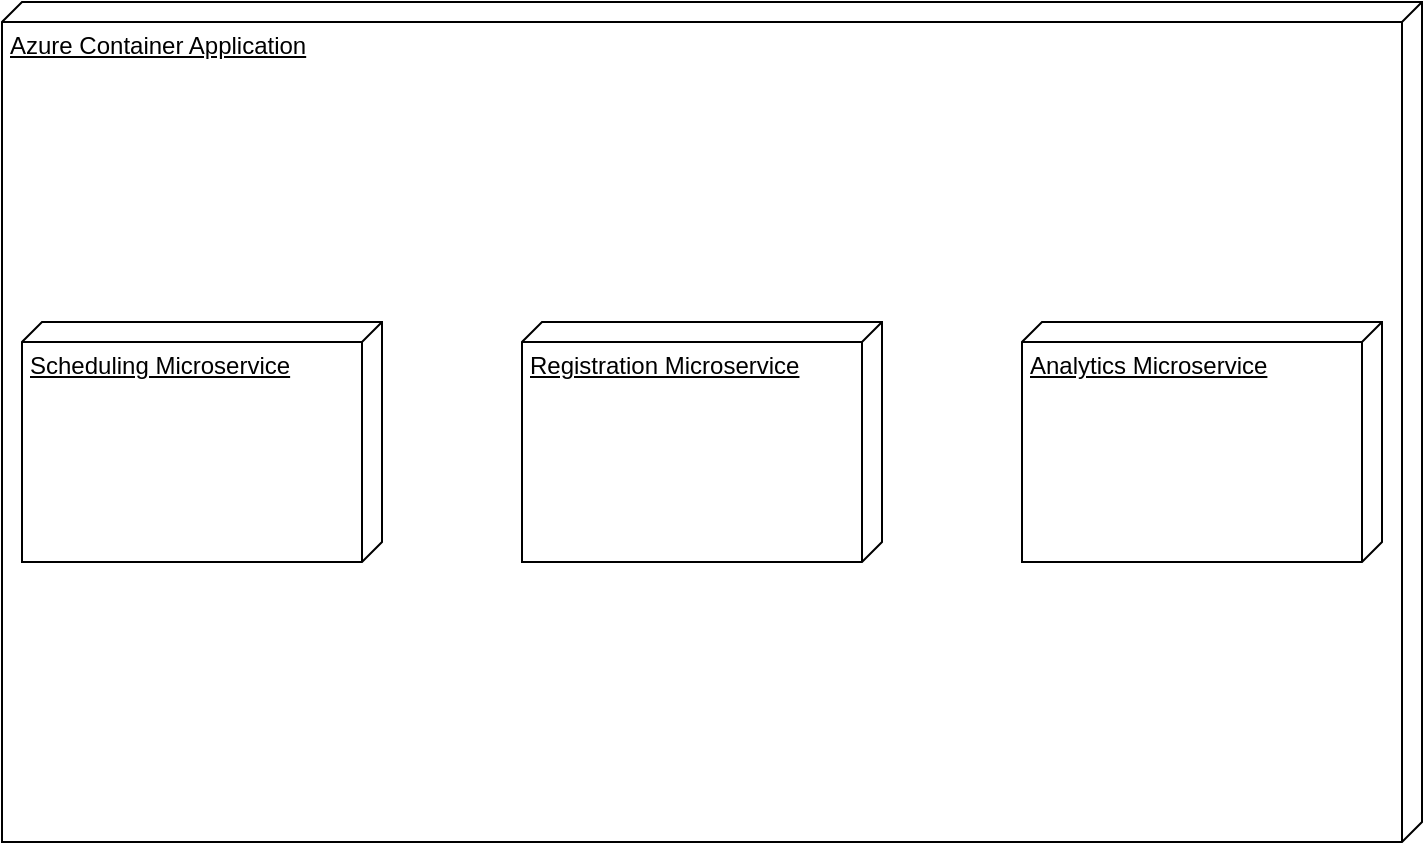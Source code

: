 <mxfile version="22.0.4" type="github">
  <diagram name="Page-1" id="_NqfBwlQ9Yb1ZlnomQ05">
    <mxGraphModel dx="836" dy="446" grid="1" gridSize="10" guides="1" tooltips="1" connect="1" arrows="1" fold="1" page="1" pageScale="1" pageWidth="827" pageHeight="1169" math="0" shadow="0">
      <root>
        <mxCell id="0" />
        <mxCell id="1" parent="0" />
        <mxCell id="_tAlikrw9c_dk1lk49dS-2" value="Azure Container Application" style="verticalAlign=top;align=left;spacingTop=8;spacingLeft=2;spacingRight=12;shape=cube;size=10;direction=south;fontStyle=4;html=1;whiteSpace=wrap;" vertex="1" parent="1">
          <mxGeometry x="60" y="20" width="710" height="420" as="geometry" />
        </mxCell>
        <mxCell id="_tAlikrw9c_dk1lk49dS-3" value="Scheduling Microservice" style="verticalAlign=top;align=left;spacingTop=8;spacingLeft=2;spacingRight=12;shape=cube;size=10;direction=south;fontStyle=4;html=1;whiteSpace=wrap;" vertex="1" parent="1">
          <mxGeometry x="70" y="180" width="180" height="120" as="geometry" />
        </mxCell>
        <mxCell id="_tAlikrw9c_dk1lk49dS-4" value="Registration Microservice" style="verticalAlign=top;align=left;spacingTop=8;spacingLeft=2;spacingRight=12;shape=cube;size=10;direction=south;fontStyle=4;html=1;whiteSpace=wrap;" vertex="1" parent="1">
          <mxGeometry x="320" y="180" width="180" height="120" as="geometry" />
        </mxCell>
        <mxCell id="_tAlikrw9c_dk1lk49dS-5" value="Analytics Microservice" style="verticalAlign=top;align=left;spacingTop=8;spacingLeft=2;spacingRight=12;shape=cube;size=10;direction=south;fontStyle=4;html=1;whiteSpace=wrap;" vertex="1" parent="1">
          <mxGeometry x="570" y="180" width="180" height="120" as="geometry" />
        </mxCell>
      </root>
    </mxGraphModel>
  </diagram>
</mxfile>
